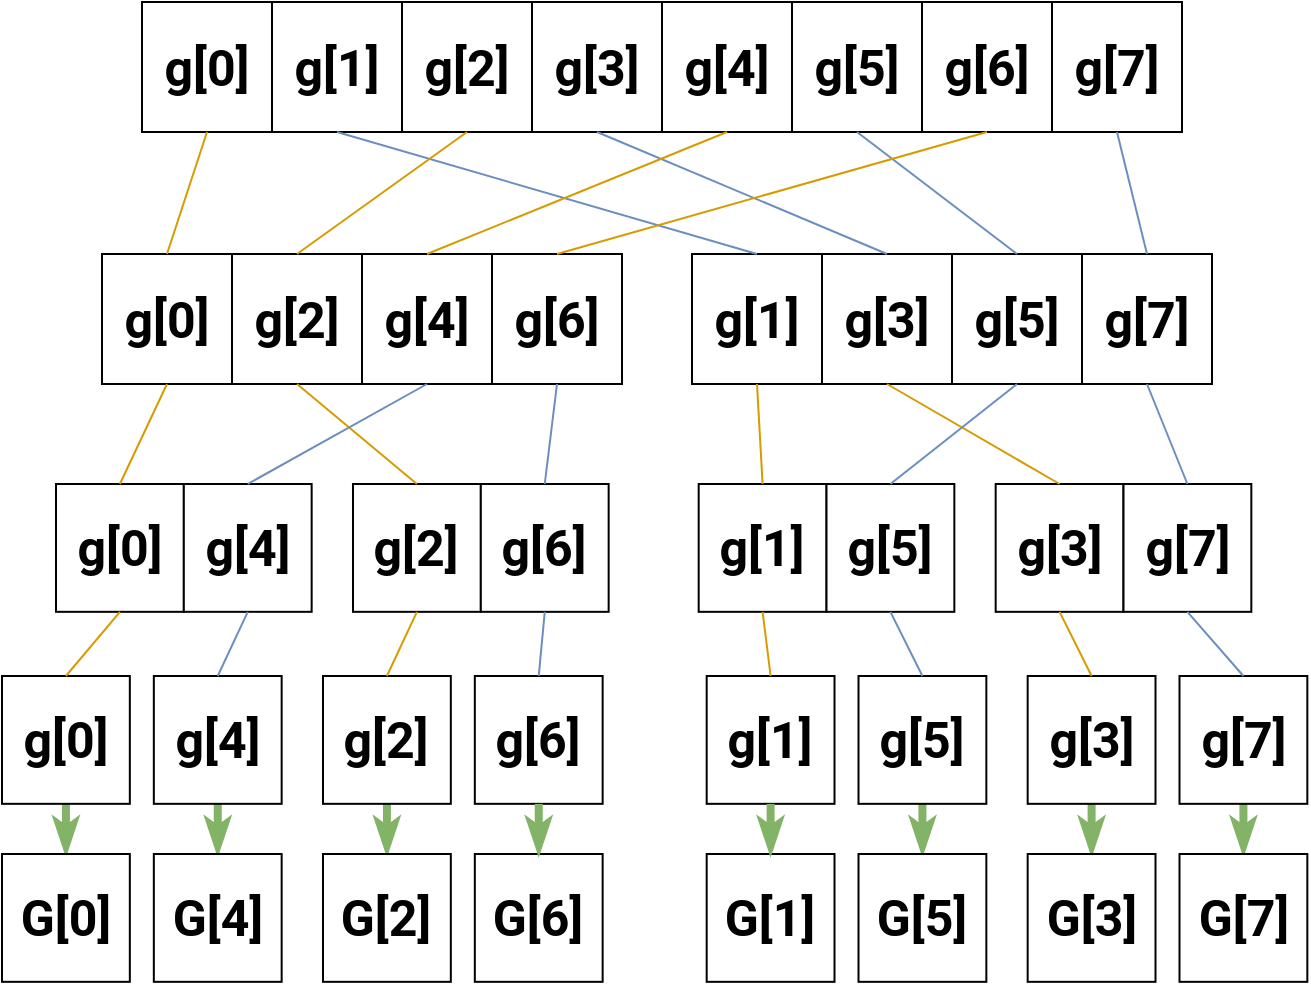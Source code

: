 <mxfile version="15.8.4" type="device"><diagram id="oi3R8DSyNyAc9QnD4i2W" name="Page-1"><mxGraphModel dx="981" dy="501" grid="1" gridSize="10" guides="1" tooltips="1" connect="1" arrows="1" fold="1" page="1" pageScale="1" pageWidth="827" pageHeight="1169" math="0" shadow="0"><root><mxCell id="0"/><mxCell id="1" parent="0"/><mxCell id="e4JI_jZyOgTu1mX47-cW-11" value="" style="group" vertex="1" connectable="0" parent="1"><mxGeometry x="160" y="44" width="520" height="65" as="geometry"/></mxCell><mxCell id="ObdC7U4UEz__6saZQvis-44" value="&lt;h1 style=&quot;font-size: 25px&quot;&gt;&lt;font data-font-src=&quot;https://fonts.googleapis.com/css?family=roboto&quot; style=&quot;font-size: 25px&quot;&gt;g[0]&lt;/font&gt;&lt;/h1&gt;" style="whiteSpace=wrap;html=1;aspect=fixed;fontFamily=roboto;fontSource=https%3A%2F%2Ffonts.googleapis.com%2Fcss%3Ffamily%3Droboto;fontStyle=1;fontSize=25;" parent="e4JI_jZyOgTu1mX47-cW-11" vertex="1"><mxGeometry width="65" height="65" as="geometry"/></mxCell><mxCell id="e4JI_jZyOgTu1mX47-cW-1" value="&lt;h1 style=&quot;font-size: 25px&quot;&gt;&lt;font data-font-src=&quot;https://fonts.googleapis.com/css?family=roboto&quot; style=&quot;font-size: 25px&quot;&gt;g[1]&lt;/font&gt;&lt;/h1&gt;" style="whiteSpace=wrap;html=1;aspect=fixed;fontFamily=roboto;fontSource=https%3A%2F%2Ffonts.googleapis.com%2Fcss%3Ffamily%3Droboto;fontStyle=1;fontSize=25;" vertex="1" parent="e4JI_jZyOgTu1mX47-cW-11"><mxGeometry x="65" width="65" height="65" as="geometry"/></mxCell><mxCell id="e4JI_jZyOgTu1mX47-cW-2" value="&lt;h1 style=&quot;font-size: 25px&quot;&gt;&lt;font data-font-src=&quot;https://fonts.googleapis.com/css?family=roboto&quot; style=&quot;font-size: 25px&quot;&gt;g[2]&lt;/font&gt;&lt;/h1&gt;" style="whiteSpace=wrap;html=1;aspect=fixed;fontFamily=roboto;fontSource=https%3A%2F%2Ffonts.googleapis.com%2Fcss%3Ffamily%3Droboto;fontStyle=1;fontSize=25;" vertex="1" parent="e4JI_jZyOgTu1mX47-cW-11"><mxGeometry x="130" width="65" height="65" as="geometry"/></mxCell><mxCell id="e4JI_jZyOgTu1mX47-cW-3" value="&lt;h1 style=&quot;font-size: 25px&quot;&gt;&lt;font data-font-src=&quot;https://fonts.googleapis.com/css?family=roboto&quot; style=&quot;font-size: 25px&quot;&gt;g[3]&lt;/font&gt;&lt;/h1&gt;" style="whiteSpace=wrap;html=1;aspect=fixed;fontFamily=roboto;fontSource=https%3A%2F%2Ffonts.googleapis.com%2Fcss%3Ffamily%3Droboto;fontStyle=1;fontSize=25;" vertex="1" parent="e4JI_jZyOgTu1mX47-cW-11"><mxGeometry x="195" width="65" height="65" as="geometry"/></mxCell><mxCell id="e4JI_jZyOgTu1mX47-cW-4" value="&lt;h1 style=&quot;font-size: 25px&quot;&gt;&lt;font data-font-src=&quot;https://fonts.googleapis.com/css?family=roboto&quot; style=&quot;font-size: 25px&quot;&gt;g[4]&lt;/font&gt;&lt;/h1&gt;" style="whiteSpace=wrap;html=1;aspect=fixed;fontFamily=roboto;fontSource=https%3A%2F%2Ffonts.googleapis.com%2Fcss%3Ffamily%3Droboto;fontStyle=1;fontSize=25;" vertex="1" parent="e4JI_jZyOgTu1mX47-cW-11"><mxGeometry x="260" width="65" height="65" as="geometry"/></mxCell><mxCell id="e4JI_jZyOgTu1mX47-cW-5" value="&lt;h1 style=&quot;font-size: 25px&quot;&gt;&lt;font data-font-src=&quot;https://fonts.googleapis.com/css?family=roboto&quot; style=&quot;font-size: 25px&quot;&gt;g[5]&lt;/font&gt;&lt;/h1&gt;" style="whiteSpace=wrap;html=1;aspect=fixed;fontFamily=roboto;fontSource=https%3A%2F%2Ffonts.googleapis.com%2Fcss%3Ffamily%3Droboto;fontStyle=1;fontSize=25;" vertex="1" parent="e4JI_jZyOgTu1mX47-cW-11"><mxGeometry x="325" width="65" height="65" as="geometry"/></mxCell><mxCell id="e4JI_jZyOgTu1mX47-cW-6" value="&lt;h1 style=&quot;font-size: 25px&quot;&gt;&lt;font data-font-src=&quot;https://fonts.googleapis.com/css?family=roboto&quot; style=&quot;font-size: 25px&quot;&gt;g[6]&lt;/font&gt;&lt;/h1&gt;" style="whiteSpace=wrap;html=1;aspect=fixed;fontFamily=roboto;fontSource=https%3A%2F%2Ffonts.googleapis.com%2Fcss%3Ffamily%3Droboto;fontStyle=1;fontSize=25;" vertex="1" parent="e4JI_jZyOgTu1mX47-cW-11"><mxGeometry x="390" width="65" height="65" as="geometry"/></mxCell><mxCell id="e4JI_jZyOgTu1mX47-cW-7" value="&lt;h1 style=&quot;font-size: 25px&quot;&gt;&lt;font data-font-src=&quot;https://fonts.googleapis.com/css?family=roboto&quot; style=&quot;font-size: 25px&quot;&gt;g[7]&lt;/font&gt;&lt;/h1&gt;" style="whiteSpace=wrap;html=1;aspect=fixed;fontFamily=roboto;fontSource=https%3A%2F%2Ffonts.googleapis.com%2Fcss%3Ffamily%3Droboto;fontStyle=1;fontSize=25;" vertex="1" parent="e4JI_jZyOgTu1mX47-cW-11"><mxGeometry x="455" width="65" height="65" as="geometry"/></mxCell><mxCell id="e4JI_jZyOgTu1mX47-cW-12" value="" style="group" vertex="1" connectable="0" parent="1"><mxGeometry x="140" y="170" width="560" height="65" as="geometry"/></mxCell><mxCell id="e4JI_jZyOgTu1mX47-cW-13" value="&lt;h1 style=&quot;font-size: 25px&quot;&gt;&lt;font data-font-src=&quot;https://fonts.googleapis.com/css?family=roboto&quot; style=&quot;font-size: 25px&quot;&gt;g[0]&lt;/font&gt;&lt;/h1&gt;" style="whiteSpace=wrap;html=1;aspect=fixed;fontFamily=roboto;fontSource=https%3A%2F%2Ffonts.googleapis.com%2Fcss%3Ffamily%3Droboto;fontStyle=1;fontSize=25;" vertex="1" parent="e4JI_jZyOgTu1mX47-cW-12"><mxGeometry width="65" height="65" as="geometry"/></mxCell><mxCell id="e4JI_jZyOgTu1mX47-cW-14" value="&lt;h1 style=&quot;font-size: 25px&quot;&gt;&lt;font data-font-src=&quot;https://fonts.googleapis.com/css?family=roboto&quot; style=&quot;font-size: 25px&quot;&gt;g[2]&lt;/font&gt;&lt;/h1&gt;" style="whiteSpace=wrap;html=1;aspect=fixed;fontFamily=roboto;fontSource=https%3A%2F%2Ffonts.googleapis.com%2Fcss%3Ffamily%3Droboto;fontStyle=1;fontSize=25;" vertex="1" parent="e4JI_jZyOgTu1mX47-cW-12"><mxGeometry x="65" width="65" height="65" as="geometry"/></mxCell><mxCell id="e4JI_jZyOgTu1mX47-cW-15" value="&lt;h1 style=&quot;font-size: 25px&quot;&gt;&lt;font data-font-src=&quot;https://fonts.googleapis.com/css?family=roboto&quot; style=&quot;font-size: 25px&quot;&gt;g[4]&lt;/font&gt;&lt;/h1&gt;" style="whiteSpace=wrap;html=1;aspect=fixed;fontFamily=roboto;fontSource=https%3A%2F%2Ffonts.googleapis.com%2Fcss%3Ffamily%3Droboto;fontStyle=1;fontSize=25;" vertex="1" parent="e4JI_jZyOgTu1mX47-cW-12"><mxGeometry x="130" width="65" height="65" as="geometry"/></mxCell><mxCell id="e4JI_jZyOgTu1mX47-cW-16" value="&lt;h1 style=&quot;font-size: 25px&quot;&gt;&lt;font data-font-src=&quot;https://fonts.googleapis.com/css?family=roboto&quot; style=&quot;font-size: 25px&quot;&gt;g[6]&lt;/font&gt;&lt;/h1&gt;" style="whiteSpace=wrap;html=1;aspect=fixed;fontFamily=roboto;fontSource=https%3A%2F%2Ffonts.googleapis.com%2Fcss%3Ffamily%3Droboto;fontStyle=1;fontSize=25;" vertex="1" parent="e4JI_jZyOgTu1mX47-cW-12"><mxGeometry x="195.0" width="65" height="65" as="geometry"/></mxCell><mxCell id="e4JI_jZyOgTu1mX47-cW-17" value="&lt;h1 style=&quot;font-size: 25px&quot;&gt;&lt;font data-font-src=&quot;https://fonts.googleapis.com/css?family=roboto&quot; style=&quot;font-size: 25px&quot;&gt;g[1]&lt;/font&gt;&lt;/h1&gt;" style="whiteSpace=wrap;html=1;aspect=fixed;fontFamily=roboto;fontSource=https%3A%2F%2Ffonts.googleapis.com%2Fcss%3Ffamily%3Droboto;fontStyle=1;fontSize=25;" vertex="1" parent="e4JI_jZyOgTu1mX47-cW-12"><mxGeometry x="295" width="65" height="65" as="geometry"/></mxCell><mxCell id="e4JI_jZyOgTu1mX47-cW-18" value="&lt;h1 style=&quot;font-size: 25px&quot;&gt;&lt;font data-font-src=&quot;https://fonts.googleapis.com/css?family=roboto&quot; style=&quot;font-size: 25px&quot;&gt;g[3]&lt;/font&gt;&lt;/h1&gt;" style="whiteSpace=wrap;html=1;aspect=fixed;fontFamily=roboto;fontSource=https%3A%2F%2Ffonts.googleapis.com%2Fcss%3Ffamily%3Droboto;fontStyle=1;fontSize=25;" vertex="1" parent="e4JI_jZyOgTu1mX47-cW-12"><mxGeometry x="360" width="65" height="65" as="geometry"/></mxCell><mxCell id="e4JI_jZyOgTu1mX47-cW-19" value="&lt;h1 style=&quot;font-size: 25px&quot;&gt;&lt;font data-font-src=&quot;https://fonts.googleapis.com/css?family=roboto&quot; style=&quot;font-size: 25px&quot;&gt;g[5]&lt;/font&gt;&lt;/h1&gt;" style="whiteSpace=wrap;html=1;aspect=fixed;fontFamily=roboto;fontSource=https%3A%2F%2Ffonts.googleapis.com%2Fcss%3Ffamily%3Droboto;fontStyle=1;fontSize=25;" vertex="1" parent="e4JI_jZyOgTu1mX47-cW-12"><mxGeometry x="425.0" width="65" height="65" as="geometry"/></mxCell><mxCell id="e4JI_jZyOgTu1mX47-cW-20" value="&lt;h1 style=&quot;font-size: 25px&quot;&gt;&lt;font data-font-src=&quot;https://fonts.googleapis.com/css?family=roboto&quot; style=&quot;font-size: 25px&quot;&gt;g[7]&lt;/font&gt;&lt;/h1&gt;" style="whiteSpace=wrap;html=1;aspect=fixed;fontFamily=roboto;fontSource=https%3A%2F%2Ffonts.googleapis.com%2Fcss%3Ffamily%3Droboto;fontStyle=1;fontSize=25;" vertex="1" parent="e4JI_jZyOgTu1mX47-cW-12"><mxGeometry x="490.0" width="65" height="65" as="geometry"/></mxCell><mxCell id="e4JI_jZyOgTu1mX47-cW-24" style="rounded=0;orthogonalLoop=1;jettySize=auto;html=1;exitX=0.5;exitY=1;exitDx=0;exitDy=0;entryX=0.5;entryY=0;entryDx=0;entryDy=0;endArrow=none;endFill=0;fillColor=#ffe6cc;strokeColor=#d79b00;" edge="1" parent="1" source="ObdC7U4UEz__6saZQvis-44" target="e4JI_jZyOgTu1mX47-cW-13"><mxGeometry relative="1" as="geometry"/></mxCell><mxCell id="e4JI_jZyOgTu1mX47-cW-25" style="rounded=0;orthogonalLoop=1;jettySize=auto;html=1;exitX=0.5;exitY=1;exitDx=0;exitDy=0;entryX=0.5;entryY=0;entryDx=0;entryDy=0;endArrow=none;endFill=0;fillColor=#dae8fc;strokeColor=#6c8ebf;" edge="1" parent="1" source="e4JI_jZyOgTu1mX47-cW-1" target="e4JI_jZyOgTu1mX47-cW-17"><mxGeometry relative="1" as="geometry"/></mxCell><mxCell id="e4JI_jZyOgTu1mX47-cW-26" style="rounded=0;orthogonalLoop=1;jettySize=auto;html=1;exitX=0.5;exitY=1;exitDx=0;exitDy=0;entryX=0.5;entryY=0;entryDx=0;entryDy=0;endArrow=none;endFill=0;fillColor=#ffe6cc;strokeColor=#d79b00;" edge="1" parent="1" source="e4JI_jZyOgTu1mX47-cW-2" target="e4JI_jZyOgTu1mX47-cW-14"><mxGeometry relative="1" as="geometry"/></mxCell><mxCell id="e4JI_jZyOgTu1mX47-cW-27" style="edgeStyle=none;rounded=0;orthogonalLoop=1;jettySize=auto;html=1;exitX=0.5;exitY=1;exitDx=0;exitDy=0;entryX=0.5;entryY=0;entryDx=0;entryDy=0;endArrow=none;endFill=0;fillColor=#dae8fc;strokeColor=#6c8ebf;" edge="1" parent="1" source="e4JI_jZyOgTu1mX47-cW-3" target="e4JI_jZyOgTu1mX47-cW-18"><mxGeometry relative="1" as="geometry"/></mxCell><mxCell id="e4JI_jZyOgTu1mX47-cW-28" style="edgeStyle=none;rounded=0;orthogonalLoop=1;jettySize=auto;html=1;exitX=0.5;exitY=1;exitDx=0;exitDy=0;entryX=0.5;entryY=0;entryDx=0;entryDy=0;endArrow=none;endFill=0;fillColor=#ffe6cc;strokeColor=#d79b00;" edge="1" parent="1" source="e4JI_jZyOgTu1mX47-cW-4" target="e4JI_jZyOgTu1mX47-cW-15"><mxGeometry relative="1" as="geometry"/></mxCell><mxCell id="e4JI_jZyOgTu1mX47-cW-29" style="edgeStyle=none;rounded=0;orthogonalLoop=1;jettySize=auto;html=1;exitX=0.5;exitY=1;exitDx=0;exitDy=0;entryX=0.5;entryY=0;entryDx=0;entryDy=0;endArrow=none;endFill=0;fillColor=#dae8fc;strokeColor=#6c8ebf;" edge="1" parent="1" source="e4JI_jZyOgTu1mX47-cW-5" target="e4JI_jZyOgTu1mX47-cW-19"><mxGeometry relative="1" as="geometry"/></mxCell><mxCell id="e4JI_jZyOgTu1mX47-cW-30" style="edgeStyle=none;rounded=0;orthogonalLoop=1;jettySize=auto;html=1;exitX=0.5;exitY=1;exitDx=0;exitDy=0;entryX=0.5;entryY=0;entryDx=0;entryDy=0;endArrow=none;endFill=0;fillColor=#ffe6cc;strokeColor=#d79b00;" edge="1" parent="1" source="e4JI_jZyOgTu1mX47-cW-6" target="e4JI_jZyOgTu1mX47-cW-16"><mxGeometry relative="1" as="geometry"/></mxCell><mxCell id="e4JI_jZyOgTu1mX47-cW-31" style="edgeStyle=none;rounded=0;orthogonalLoop=1;jettySize=auto;html=1;exitX=0.5;exitY=1;exitDx=0;exitDy=0;entryX=0.5;entryY=0;entryDx=0;entryDy=0;endArrow=none;endFill=0;fillColor=#dae8fc;strokeColor=#6c8ebf;" edge="1" parent="1" source="e4JI_jZyOgTu1mX47-cW-7" target="e4JI_jZyOgTu1mX47-cW-20"><mxGeometry relative="1" as="geometry"/></mxCell><mxCell id="e4JI_jZyOgTu1mX47-cW-32" value="" style="group" vertex="1" connectable="0" parent="1"><mxGeometry x="117" y="285" width="610" height="65" as="geometry"/></mxCell><mxCell id="e4JI_jZyOgTu1mX47-cW-33" value="&lt;h1 style=&quot;font-size: 25px&quot;&gt;&lt;font data-font-src=&quot;https://fonts.googleapis.com/css?family=roboto&quot; style=&quot;font-size: 25px&quot;&gt;g[0]&lt;/font&gt;&lt;/h1&gt;" style="whiteSpace=wrap;html=1;aspect=fixed;fontFamily=roboto;fontSource=https%3A%2F%2Ffonts.googleapis.com%2Fcss%3Ffamily%3Droboto;fontStyle=1;fontSize=25;" vertex="1" parent="e4JI_jZyOgTu1mX47-cW-32"><mxGeometry width="63.917" height="63.917" as="geometry"/></mxCell><mxCell id="e4JI_jZyOgTu1mX47-cW-34" value="&lt;h1 style=&quot;font-size: 25px&quot;&gt;&lt;font data-font-src=&quot;https://fonts.googleapis.com/css?family=roboto&quot; style=&quot;font-size: 25px&quot;&gt;g[4]&lt;/font&gt;&lt;/h1&gt;" style="whiteSpace=wrap;html=1;aspect=fixed;fontFamily=roboto;fontSource=https%3A%2F%2Ffonts.googleapis.com%2Fcss%3Ffamily%3Droboto;fontStyle=1;fontSize=25;" vertex="1" parent="e4JI_jZyOgTu1mX47-cW-32"><mxGeometry x="63.914" width="63.917" height="63.917" as="geometry"/></mxCell><mxCell id="e4JI_jZyOgTu1mX47-cW-35" value="&lt;h1 style=&quot;font-size: 25px&quot;&gt;&lt;font data-font-src=&quot;https://fonts.googleapis.com/css?family=roboto&quot; style=&quot;font-size: 25px&quot;&gt;g[2]&lt;/font&gt;&lt;/h1&gt;" style="whiteSpace=wrap;html=1;aspect=fixed;fontFamily=roboto;fontSource=https%3A%2F%2Ffonts.googleapis.com%2Fcss%3Ffamily%3Droboto;fontStyle=1;fontSize=25;" vertex="1" parent="e4JI_jZyOgTu1mX47-cW-32"><mxGeometry x="148.497" width="63.917" height="63.917" as="geometry"/></mxCell><mxCell id="e4JI_jZyOgTu1mX47-cW-36" value="&lt;h1 style=&quot;font-size: 25px&quot;&gt;&lt;font data-font-src=&quot;https://fonts.googleapis.com/css?family=roboto&quot; style=&quot;font-size: 25px&quot;&gt;g[6]&lt;/font&gt;&lt;/h1&gt;" style="whiteSpace=wrap;html=1;aspect=fixed;fontFamily=roboto;fontSource=https%3A%2F%2Ffonts.googleapis.com%2Fcss%3Ffamily%3Droboto;fontStyle=1;fontSize=25;" vertex="1" parent="e4JI_jZyOgTu1mX47-cW-32"><mxGeometry x="212.411" width="63.917" height="63.917" as="geometry"/></mxCell><mxCell id="e4JI_jZyOgTu1mX47-cW-37" value="&lt;h1 style=&quot;font-size: 25px&quot;&gt;&lt;font data-font-src=&quot;https://fonts.googleapis.com/css?family=roboto&quot; style=&quot;font-size: 25px&quot;&gt;g[1]&lt;/font&gt;&lt;/h1&gt;" style="whiteSpace=wrap;html=1;aspect=fixed;fontFamily=roboto;fontSource=https%3A%2F%2Ffonts.googleapis.com%2Fcss%3Ffamily%3Droboto;fontStyle=1;fontSize=25;" vertex="1" parent="e4JI_jZyOgTu1mX47-cW-32"><mxGeometry x="321.339" width="63.917" height="63.917" as="geometry"/></mxCell><mxCell id="e4JI_jZyOgTu1mX47-cW-38" value="&lt;h1 style=&quot;font-size: 25px&quot;&gt;&lt;font data-font-src=&quot;https://fonts.googleapis.com/css?family=roboto&quot; style=&quot;font-size: 25px&quot;&gt;g[5]&lt;/font&gt;&lt;/h1&gt;" style="whiteSpace=wrap;html=1;aspect=fixed;fontFamily=roboto;fontSource=https%3A%2F%2Ffonts.googleapis.com%2Fcss%3Ffamily%3Droboto;fontStyle=1;fontSize=25;" vertex="1" parent="e4JI_jZyOgTu1mX47-cW-32"><mxGeometry x="385.253" width="63.917" height="63.917" as="geometry"/></mxCell><mxCell id="e4JI_jZyOgTu1mX47-cW-39" value="&lt;h1 style=&quot;font-size: 25px&quot;&gt;&lt;font data-font-src=&quot;https://fonts.googleapis.com/css?family=roboto&quot; style=&quot;font-size: 25px&quot;&gt;g[3]&lt;/font&gt;&lt;/h1&gt;" style="whiteSpace=wrap;html=1;aspect=fixed;fontFamily=roboto;fontSource=https%3A%2F%2Ffonts.googleapis.com%2Fcss%3Ffamily%3Droboto;fontStyle=1;fontSize=25;" vertex="1" parent="e4JI_jZyOgTu1mX47-cW-32"><mxGeometry x="469.836" width="63.917" height="63.917" as="geometry"/></mxCell><mxCell id="e4JI_jZyOgTu1mX47-cW-40" value="&lt;h1 style=&quot;font-size: 25px&quot;&gt;&lt;font data-font-src=&quot;https://fonts.googleapis.com/css?family=roboto&quot; style=&quot;font-size: 25px&quot;&gt;g[7]&lt;/font&gt;&lt;/h1&gt;" style="whiteSpace=wrap;html=1;aspect=fixed;fontFamily=roboto;fontSource=https%3A%2F%2Ffonts.googleapis.com%2Fcss%3Ffamily%3Droboto;fontStyle=1;fontSize=25;" vertex="1" parent="e4JI_jZyOgTu1mX47-cW-32"><mxGeometry x="533.75" width="63.917" height="63.917" as="geometry"/></mxCell><mxCell id="e4JI_jZyOgTu1mX47-cW-41" style="edgeStyle=none;rounded=0;orthogonalLoop=1;jettySize=auto;html=1;exitX=0.5;exitY=1;exitDx=0;exitDy=0;entryX=0.5;entryY=0;entryDx=0;entryDy=0;endArrow=none;endFill=0;fillColor=#ffe6cc;strokeColor=#d79b00;" edge="1" parent="1" source="e4JI_jZyOgTu1mX47-cW-13" target="e4JI_jZyOgTu1mX47-cW-33"><mxGeometry relative="1" as="geometry"/></mxCell><mxCell id="e4JI_jZyOgTu1mX47-cW-42" style="edgeStyle=none;rounded=0;orthogonalLoop=1;jettySize=auto;html=1;exitX=0.5;exitY=1;exitDx=0;exitDy=0;entryX=0.5;entryY=0;entryDx=0;entryDy=0;endArrow=none;endFill=0;fillColor=#ffe6cc;strokeColor=#d79b00;" edge="1" parent="1" source="e4JI_jZyOgTu1mX47-cW-14" target="e4JI_jZyOgTu1mX47-cW-35"><mxGeometry relative="1" as="geometry"/></mxCell><mxCell id="e4JI_jZyOgTu1mX47-cW-43" style="edgeStyle=none;rounded=0;orthogonalLoop=1;jettySize=auto;html=1;exitX=0.5;exitY=1;exitDx=0;exitDy=0;entryX=0.5;entryY=0;entryDx=0;entryDy=0;endArrow=none;endFill=0;fillColor=#dae8fc;strokeColor=#6c8ebf;" edge="1" parent="1" source="e4JI_jZyOgTu1mX47-cW-15" target="e4JI_jZyOgTu1mX47-cW-34"><mxGeometry relative="1" as="geometry"/></mxCell><mxCell id="e4JI_jZyOgTu1mX47-cW-44" style="edgeStyle=none;rounded=0;orthogonalLoop=1;jettySize=auto;html=1;exitX=0.5;exitY=1;exitDx=0;exitDy=0;entryX=0.5;entryY=0;entryDx=0;entryDy=0;endArrow=none;endFill=0;fillColor=#dae8fc;strokeColor=#6c8ebf;" edge="1" parent="1" source="e4JI_jZyOgTu1mX47-cW-16" target="e4JI_jZyOgTu1mX47-cW-36"><mxGeometry relative="1" as="geometry"/></mxCell><mxCell id="e4JI_jZyOgTu1mX47-cW-45" style="edgeStyle=none;rounded=0;orthogonalLoop=1;jettySize=auto;html=1;exitX=0.5;exitY=1;exitDx=0;exitDy=0;entryX=0.5;entryY=0;entryDx=0;entryDy=0;endArrow=none;endFill=0;fillColor=#ffe6cc;strokeColor=#d79b00;" edge="1" parent="1" source="e4JI_jZyOgTu1mX47-cW-17" target="e4JI_jZyOgTu1mX47-cW-37"><mxGeometry relative="1" as="geometry"/></mxCell><mxCell id="e4JI_jZyOgTu1mX47-cW-46" style="edgeStyle=none;rounded=0;orthogonalLoop=1;jettySize=auto;html=1;exitX=0.5;exitY=1;exitDx=0;exitDy=0;entryX=0.5;entryY=0;entryDx=0;entryDy=0;endArrow=none;endFill=0;fillColor=#ffe6cc;strokeColor=#d79b00;" edge="1" parent="1" source="e4JI_jZyOgTu1mX47-cW-18" target="e4JI_jZyOgTu1mX47-cW-39"><mxGeometry relative="1" as="geometry"/></mxCell><mxCell id="e4JI_jZyOgTu1mX47-cW-47" style="edgeStyle=none;rounded=0;orthogonalLoop=1;jettySize=auto;html=1;exitX=0.5;exitY=1;exitDx=0;exitDy=0;entryX=0.5;entryY=0;entryDx=0;entryDy=0;endArrow=none;endFill=0;fillColor=#dae8fc;strokeColor=#6c8ebf;" edge="1" parent="1" source="e4JI_jZyOgTu1mX47-cW-20" target="e4JI_jZyOgTu1mX47-cW-40"><mxGeometry relative="1" as="geometry"/></mxCell><mxCell id="e4JI_jZyOgTu1mX47-cW-48" style="edgeStyle=none;rounded=0;orthogonalLoop=1;jettySize=auto;html=1;exitX=0.5;exitY=1;exitDx=0;exitDy=0;entryX=0.5;entryY=0;entryDx=0;entryDy=0;endArrow=none;endFill=0;fillColor=#dae8fc;strokeColor=#6c8ebf;" edge="1" parent="1" source="e4JI_jZyOgTu1mX47-cW-19" target="e4JI_jZyOgTu1mX47-cW-38"><mxGeometry relative="1" as="geometry"/></mxCell><mxCell id="e4JI_jZyOgTu1mX47-cW-49" value="" style="group" vertex="1" connectable="0" parent="1"><mxGeometry x="117" y="381" width="610" height="64" as="geometry"/></mxCell><mxCell id="e4JI_jZyOgTu1mX47-cW-53" value="&lt;h1 style=&quot;font-size: 25px&quot;&gt;&lt;font data-font-src=&quot;https://fonts.googleapis.com/css?family=roboto&quot; style=&quot;font-size: 25px&quot;&gt;g[6]&lt;/font&gt;&lt;/h1&gt;" style="whiteSpace=wrap;html=1;aspect=fixed;fontFamily=roboto;fontSource=https%3A%2F%2Ffonts.googleapis.com%2Fcss%3Ffamily%3Droboto;fontStyle=1;fontSize=25;" vertex="1" parent="e4JI_jZyOgTu1mX47-cW-49"><mxGeometry x="209.411" width="63.917" height="63.917" as="geometry"/></mxCell><mxCell id="e4JI_jZyOgTu1mX47-cW-54" value="&lt;h1 style=&quot;font-size: 25px&quot;&gt;&lt;font data-font-src=&quot;https://fonts.googleapis.com/css?family=roboto&quot; style=&quot;font-size: 25px&quot;&gt;g[1]&lt;/font&gt;&lt;/h1&gt;" style="whiteSpace=wrap;html=1;aspect=fixed;fontFamily=roboto;fontSource=https%3A%2F%2Ffonts.googleapis.com%2Fcss%3Ffamily%3Droboto;fontStyle=1;fontSize=25;" vertex="1" parent="e4JI_jZyOgTu1mX47-cW-49"><mxGeometry x="325.339" width="63.917" height="63.917" as="geometry"/></mxCell><mxCell id="e4JI_jZyOgTu1mX47-cW-75" style="edgeStyle=none;rounded=0;orthogonalLoop=1;jettySize=auto;html=1;exitX=0.5;exitY=1;exitDx=0;exitDy=0;entryX=0.5;entryY=0;entryDx=0;entryDy=0;endArrow=classicThin;endFill=0;fillColor=#d5e8d4;strokeColor=#82b366;strokeWidth=4;" edge="1" parent="1" source="e4JI_jZyOgTu1mX47-cW-50" target="e4JI_jZyOgTu1mX47-cW-69"><mxGeometry relative="1" as="geometry"/></mxCell><mxCell id="e4JI_jZyOgTu1mX47-cW-50" value="&lt;h1 style=&quot;font-size: 25px&quot;&gt;&lt;font data-font-src=&quot;https://fonts.googleapis.com/css?family=roboto&quot; style=&quot;font-size: 25px&quot;&gt;g[0]&lt;/font&gt;&lt;/h1&gt;" style="whiteSpace=wrap;html=1;aspect=fixed;fontFamily=roboto;fontSource=https%3A%2F%2Ffonts.googleapis.com%2Fcss%3Ffamily%3Droboto;fontStyle=1;fontSize=25;" vertex="1" parent="1"><mxGeometry x="90" y="381" width="63.917" height="63.917" as="geometry"/></mxCell><mxCell id="e4JI_jZyOgTu1mX47-cW-76" style="edgeStyle=none;rounded=0;orthogonalLoop=1;jettySize=auto;html=1;exitX=0.5;exitY=1;exitDx=0;exitDy=0;entryX=0.5;entryY=0;entryDx=0;entryDy=0;endArrow=classicThin;endFill=0;fillColor=#d5e8d4;strokeColor=#82b366;strokeWidth=4;" edge="1" parent="1" source="e4JI_jZyOgTu1mX47-cW-51" target="e4JI_jZyOgTu1mX47-cW-70"><mxGeometry relative="1" as="geometry"/></mxCell><mxCell id="e4JI_jZyOgTu1mX47-cW-51" value="&lt;h1 style=&quot;font-size: 25px&quot;&gt;&lt;font data-font-src=&quot;https://fonts.googleapis.com/css?family=roboto&quot; style=&quot;font-size: 25px&quot;&gt;g[4]&lt;/font&gt;&lt;/h1&gt;" style="whiteSpace=wrap;html=1;aspect=fixed;fontFamily=roboto;fontSource=https%3A%2F%2Ffonts.googleapis.com%2Fcss%3Ffamily%3Droboto;fontStyle=1;fontSize=25;" vertex="1" parent="1"><mxGeometry x="165.914" y="381" width="63.917" height="63.917" as="geometry"/></mxCell><mxCell id="e4JI_jZyOgTu1mX47-cW-77" style="edgeStyle=none;rounded=0;orthogonalLoop=1;jettySize=auto;html=1;exitX=0.5;exitY=1;exitDx=0;exitDy=0;entryX=0.5;entryY=0;entryDx=0;entryDy=0;endArrow=classicThin;endFill=0;fillColor=#d5e8d4;strokeColor=#82b366;strokeWidth=4;" edge="1" parent="1" source="e4JI_jZyOgTu1mX47-cW-52" target="e4JI_jZyOgTu1mX47-cW-71"><mxGeometry relative="1" as="geometry"/></mxCell><mxCell id="e4JI_jZyOgTu1mX47-cW-52" value="&lt;h1 style=&quot;font-size: 25px&quot;&gt;&lt;font data-font-src=&quot;https://fonts.googleapis.com/css?family=roboto&quot; style=&quot;font-size: 25px&quot;&gt;g[2]&lt;/font&gt;&lt;/h1&gt;" style="whiteSpace=wrap;html=1;aspect=fixed;fontFamily=roboto;fontSource=https%3A%2F%2Ffonts.googleapis.com%2Fcss%3Ffamily%3Droboto;fontStyle=1;fontSize=25;" vertex="1" parent="1"><mxGeometry x="250.497" y="381" width="63.917" height="63.917" as="geometry"/></mxCell><mxCell id="e4JI_jZyOgTu1mX47-cW-80" style="edgeStyle=none;rounded=0;orthogonalLoop=1;jettySize=auto;html=1;exitX=0.5;exitY=1;exitDx=0;exitDy=0;entryX=0.5;entryY=0;entryDx=0;entryDy=0;endArrow=classicThin;endFill=0;fillColor=#d5e8d4;strokeColor=#82b366;strokeWidth=4;" edge="1" parent="1" source="e4JI_jZyOgTu1mX47-cW-55" target="e4JI_jZyOgTu1mX47-cW-72"><mxGeometry relative="1" as="geometry"/></mxCell><mxCell id="e4JI_jZyOgTu1mX47-cW-55" value="&lt;h1 style=&quot;font-size: 25px&quot;&gt;&lt;font data-font-src=&quot;https://fonts.googleapis.com/css?family=roboto&quot; style=&quot;font-size: 25px&quot;&gt;g[5]&lt;/font&gt;&lt;/h1&gt;" style="whiteSpace=wrap;html=1;aspect=fixed;fontFamily=roboto;fontSource=https%3A%2F%2Ffonts.googleapis.com%2Fcss%3Ffamily%3Droboto;fontStyle=1;fontSize=25;" vertex="1" parent="1"><mxGeometry x="518.253" y="381" width="63.917" height="63.917" as="geometry"/></mxCell><mxCell id="e4JI_jZyOgTu1mX47-cW-81" style="edgeStyle=none;rounded=0;orthogonalLoop=1;jettySize=auto;html=1;exitX=0.5;exitY=1;exitDx=0;exitDy=0;entryX=0.5;entryY=0;entryDx=0;entryDy=0;endArrow=classicThin;endFill=0;fillColor=#d5e8d4;strokeColor=#82b366;strokeWidth=4;" edge="1" parent="1" source="e4JI_jZyOgTu1mX47-cW-56" target="e4JI_jZyOgTu1mX47-cW-73"><mxGeometry relative="1" as="geometry"/></mxCell><mxCell id="e4JI_jZyOgTu1mX47-cW-56" value="&lt;h1 style=&quot;font-size: 25px&quot;&gt;&lt;font data-font-src=&quot;https://fonts.googleapis.com/css?family=roboto&quot; style=&quot;font-size: 25px&quot;&gt;g[3]&lt;/font&gt;&lt;/h1&gt;" style="whiteSpace=wrap;html=1;aspect=fixed;fontFamily=roboto;fontSource=https%3A%2F%2Ffonts.googleapis.com%2Fcss%3Ffamily%3Droboto;fontStyle=1;fontSize=25;" vertex="1" parent="1"><mxGeometry x="602.836" y="381" width="63.917" height="63.917" as="geometry"/></mxCell><mxCell id="e4JI_jZyOgTu1mX47-cW-82" style="edgeStyle=none;rounded=0;orthogonalLoop=1;jettySize=auto;html=1;exitX=0.5;exitY=1;exitDx=0;exitDy=0;entryX=0.5;entryY=0;entryDx=0;entryDy=0;endArrow=classicThin;endFill=0;fillColor=#d5e8d4;strokeColor=#82b366;strokeWidth=4;" edge="1" parent="1" source="e4JI_jZyOgTu1mX47-cW-57" target="e4JI_jZyOgTu1mX47-cW-74"><mxGeometry relative="1" as="geometry"/></mxCell><mxCell id="e4JI_jZyOgTu1mX47-cW-57" value="&lt;h1 style=&quot;font-size: 25px&quot;&gt;&lt;font data-font-src=&quot;https://fonts.googleapis.com/css?family=roboto&quot; style=&quot;font-size: 25px&quot;&gt;g[7]&lt;/font&gt;&lt;/h1&gt;" style="whiteSpace=wrap;html=1;aspect=fixed;fontFamily=roboto;fontSource=https%3A%2F%2Ffonts.googleapis.com%2Fcss%3Ffamily%3Droboto;fontStyle=1;fontSize=25;" vertex="1" parent="1"><mxGeometry x="678.75" y="381" width="63.917" height="63.917" as="geometry"/></mxCell><mxCell id="e4JI_jZyOgTu1mX47-cW-58" style="edgeStyle=none;rounded=0;orthogonalLoop=1;jettySize=auto;html=1;exitX=0.5;exitY=1;exitDx=0;exitDy=0;entryX=0.5;entryY=0;entryDx=0;entryDy=0;endArrow=none;endFill=0;fillColor=#ffe6cc;strokeColor=#d79b00;" edge="1" parent="1" source="e4JI_jZyOgTu1mX47-cW-33" target="e4JI_jZyOgTu1mX47-cW-50"><mxGeometry relative="1" as="geometry"/></mxCell><mxCell id="e4JI_jZyOgTu1mX47-cW-59" style="edgeStyle=none;rounded=0;orthogonalLoop=1;jettySize=auto;html=1;exitX=0.5;exitY=1;exitDx=0;exitDy=0;entryX=0.5;entryY=0;entryDx=0;entryDy=0;endArrow=none;endFill=0;fillColor=#dae8fc;strokeColor=#6c8ebf;" edge="1" parent="1" source="e4JI_jZyOgTu1mX47-cW-34" target="e4JI_jZyOgTu1mX47-cW-51"><mxGeometry relative="1" as="geometry"/></mxCell><mxCell id="e4JI_jZyOgTu1mX47-cW-60" style="edgeStyle=none;rounded=0;orthogonalLoop=1;jettySize=auto;html=1;exitX=0.5;exitY=1;exitDx=0;exitDy=0;entryX=0.5;entryY=0;entryDx=0;entryDy=0;endArrow=none;endFill=0;fillColor=#ffe6cc;strokeColor=#d79b00;" edge="1" parent="1" source="e4JI_jZyOgTu1mX47-cW-35" target="e4JI_jZyOgTu1mX47-cW-52"><mxGeometry relative="1" as="geometry"/></mxCell><mxCell id="e4JI_jZyOgTu1mX47-cW-61" style="edgeStyle=none;rounded=0;orthogonalLoop=1;jettySize=auto;html=1;exitX=0.5;exitY=1;exitDx=0;exitDy=0;entryX=0.5;entryY=0;entryDx=0;entryDy=0;endArrow=none;endFill=0;fillColor=#dae8fc;strokeColor=#6c8ebf;" edge="1" parent="1" source="e4JI_jZyOgTu1mX47-cW-36" target="e4JI_jZyOgTu1mX47-cW-53"><mxGeometry relative="1" as="geometry"/></mxCell><mxCell id="e4JI_jZyOgTu1mX47-cW-62" style="edgeStyle=none;rounded=0;orthogonalLoop=1;jettySize=auto;html=1;exitX=0.5;exitY=1;exitDx=0;exitDy=0;entryX=0.5;entryY=0;entryDx=0;entryDy=0;endArrow=none;endFill=0;fillColor=#ffe6cc;strokeColor=#d79b00;" edge="1" parent="1" source="e4JI_jZyOgTu1mX47-cW-37" target="e4JI_jZyOgTu1mX47-cW-54"><mxGeometry relative="1" as="geometry"/></mxCell><mxCell id="e4JI_jZyOgTu1mX47-cW-63" style="edgeStyle=none;rounded=0;orthogonalLoop=1;jettySize=auto;html=1;exitX=0.5;exitY=1;exitDx=0;exitDy=0;entryX=0.5;entryY=0;entryDx=0;entryDy=0;endArrow=none;endFill=0;fillColor=#dae8fc;strokeColor=#6c8ebf;" edge="1" parent="1" source="e4JI_jZyOgTu1mX47-cW-38" target="e4JI_jZyOgTu1mX47-cW-55"><mxGeometry relative="1" as="geometry"/></mxCell><mxCell id="e4JI_jZyOgTu1mX47-cW-64" style="edgeStyle=none;rounded=0;orthogonalLoop=1;jettySize=auto;html=1;exitX=0.5;exitY=1;exitDx=0;exitDy=0;entryX=0.5;entryY=0;entryDx=0;entryDy=0;endArrow=none;endFill=0;fillColor=#ffe6cc;strokeColor=#d79b00;" edge="1" parent="1" source="e4JI_jZyOgTu1mX47-cW-39" target="e4JI_jZyOgTu1mX47-cW-56"><mxGeometry relative="1" as="geometry"/></mxCell><mxCell id="e4JI_jZyOgTu1mX47-cW-65" style="edgeStyle=none;rounded=0;orthogonalLoop=1;jettySize=auto;html=1;exitX=0.5;exitY=1;exitDx=0;exitDy=0;entryX=0.5;entryY=0;entryDx=0;entryDy=0;endArrow=none;endFill=0;fillColor=#dae8fc;strokeColor=#6c8ebf;" edge="1" parent="1" source="e4JI_jZyOgTu1mX47-cW-40" target="e4JI_jZyOgTu1mX47-cW-57"><mxGeometry relative="1" as="geometry"/></mxCell><mxCell id="e4JI_jZyOgTu1mX47-cW-66" value="" style="group" vertex="1" connectable="0" parent="1"><mxGeometry x="117" y="470" width="610" height="64" as="geometry"/></mxCell><mxCell id="e4JI_jZyOgTu1mX47-cW-67" value="&lt;h1 style=&quot;font-size: 25px&quot;&gt;&lt;font data-font-src=&quot;https://fonts.googleapis.com/css?family=roboto&quot; style=&quot;font-size: 25px&quot;&gt;G[6]&lt;/font&gt;&lt;/h1&gt;" style="whiteSpace=wrap;html=1;aspect=fixed;fontFamily=roboto;fontSource=https%3A%2F%2Ffonts.googleapis.com%2Fcss%3Ffamily%3Droboto;fontStyle=1;fontSize=25;" vertex="1" parent="e4JI_jZyOgTu1mX47-cW-66"><mxGeometry x="209.411" width="63.917" height="63.917" as="geometry"/></mxCell><mxCell id="e4JI_jZyOgTu1mX47-cW-68" value="&lt;h1 style=&quot;font-size: 25px&quot;&gt;&lt;font data-font-src=&quot;https://fonts.googleapis.com/css?family=roboto&quot; style=&quot;font-size: 25px&quot;&gt;G[1]&lt;/font&gt;&lt;/h1&gt;" style="whiteSpace=wrap;html=1;aspect=fixed;fontFamily=roboto;fontSource=https%3A%2F%2Ffonts.googleapis.com%2Fcss%3Ffamily%3Droboto;fontStyle=1;fontSize=25;" vertex="1" parent="e4JI_jZyOgTu1mX47-cW-66"><mxGeometry x="325.339" width="63.917" height="63.917" as="geometry"/></mxCell><mxCell id="e4JI_jZyOgTu1mX47-cW-73" value="&lt;h1 style=&quot;font-size: 25px&quot;&gt;&lt;font data-font-src=&quot;https://fonts.googleapis.com/css?family=roboto&quot; style=&quot;font-size: 25px&quot;&gt;G[3]&lt;/font&gt;&lt;/h1&gt;" style="whiteSpace=wrap;html=1;aspect=fixed;fontFamily=roboto;fontSource=https%3A%2F%2Ffonts.googleapis.com%2Fcss%3Ffamily%3Droboto;fontStyle=1;fontSize=25;" vertex="1" parent="e4JI_jZyOgTu1mX47-cW-66"><mxGeometry x="485.836" width="63.917" height="63.917" as="geometry"/></mxCell><mxCell id="e4JI_jZyOgTu1mX47-cW-69" value="&lt;h1 style=&quot;font-size: 25px&quot;&gt;&lt;font data-font-src=&quot;https://fonts.googleapis.com/css?family=roboto&quot; style=&quot;font-size: 25px&quot;&gt;G[0]&lt;/font&gt;&lt;/h1&gt;" style="whiteSpace=wrap;html=1;aspect=fixed;fontFamily=roboto;fontSource=https%3A%2F%2Ffonts.googleapis.com%2Fcss%3Ffamily%3Droboto;fontStyle=1;fontSize=25;" vertex="1" parent="1"><mxGeometry x="90" y="470" width="63.917" height="63.917" as="geometry"/></mxCell><mxCell id="e4JI_jZyOgTu1mX47-cW-70" value="&lt;h1 style=&quot;font-size: 25px&quot;&gt;&lt;font data-font-src=&quot;https://fonts.googleapis.com/css?family=roboto&quot; style=&quot;font-size: 25px&quot;&gt;G[4]&lt;/font&gt;&lt;/h1&gt;" style="whiteSpace=wrap;html=1;aspect=fixed;fontFamily=roboto;fontSource=https%3A%2F%2Ffonts.googleapis.com%2Fcss%3Ffamily%3Droboto;fontStyle=1;fontSize=25;" vertex="1" parent="1"><mxGeometry x="165.914" y="470" width="63.917" height="63.917" as="geometry"/></mxCell><mxCell id="e4JI_jZyOgTu1mX47-cW-71" value="&lt;h1 style=&quot;font-size: 25px&quot;&gt;&lt;font data-font-src=&quot;https://fonts.googleapis.com/css?family=roboto&quot; style=&quot;font-size: 25px&quot;&gt;G[2]&lt;/font&gt;&lt;/h1&gt;" style="whiteSpace=wrap;html=1;aspect=fixed;fontFamily=roboto;fontSource=https%3A%2F%2Ffonts.googleapis.com%2Fcss%3Ffamily%3Droboto;fontStyle=1;fontSize=25;" vertex="1" parent="1"><mxGeometry x="250.497" y="470" width="63.917" height="63.917" as="geometry"/></mxCell><mxCell id="e4JI_jZyOgTu1mX47-cW-72" value="&lt;h1 style=&quot;font-size: 25px&quot;&gt;&lt;font data-font-src=&quot;https://fonts.googleapis.com/css?family=roboto&quot; style=&quot;font-size: 25px&quot;&gt;G[5]&lt;/font&gt;&lt;/h1&gt;" style="whiteSpace=wrap;html=1;aspect=fixed;fontFamily=roboto;fontSource=https%3A%2F%2Ffonts.googleapis.com%2Fcss%3Ffamily%3Droboto;fontStyle=1;fontSize=25;" vertex="1" parent="1"><mxGeometry x="518.253" y="470" width="63.917" height="63.917" as="geometry"/></mxCell><mxCell id="e4JI_jZyOgTu1mX47-cW-74" value="&lt;h1 style=&quot;font-size: 25px&quot;&gt;&lt;font data-font-src=&quot;https://fonts.googleapis.com/css?family=roboto&quot; style=&quot;font-size: 25px&quot;&gt;G[7]&lt;/font&gt;&lt;/h1&gt;" style="whiteSpace=wrap;html=1;aspect=fixed;fontFamily=roboto;fontSource=https%3A%2F%2Ffonts.googleapis.com%2Fcss%3Ffamily%3Droboto;fontStyle=1;fontSize=25;" vertex="1" parent="1"><mxGeometry x="678.75" y="470" width="63.917" height="63.917" as="geometry"/></mxCell><mxCell id="e4JI_jZyOgTu1mX47-cW-78" style="edgeStyle=none;rounded=0;orthogonalLoop=1;jettySize=auto;html=1;exitX=0.5;exitY=1;exitDx=0;exitDy=0;entryX=0.5;entryY=0;entryDx=0;entryDy=0;endArrow=classicThin;endFill=0;fillColor=#d5e8d4;strokeColor=#82b366;strokeWidth=4;" edge="1" parent="1" source="e4JI_jZyOgTu1mX47-cW-53" target="e4JI_jZyOgTu1mX47-cW-67"><mxGeometry relative="1" as="geometry"/></mxCell><mxCell id="e4JI_jZyOgTu1mX47-cW-79" style="edgeStyle=none;rounded=0;orthogonalLoop=1;jettySize=auto;html=1;exitX=0.5;exitY=1;exitDx=0;exitDy=0;entryX=0.5;entryY=0;entryDx=0;entryDy=0;endArrow=classicThin;endFill=0;fillColor=#d5e8d4;strokeColor=#82b366;strokeWidth=4;" edge="1" parent="1" source="e4JI_jZyOgTu1mX47-cW-54" target="e4JI_jZyOgTu1mX47-cW-68"><mxGeometry relative="1" as="geometry"/></mxCell></root></mxGraphModel></diagram></mxfile>